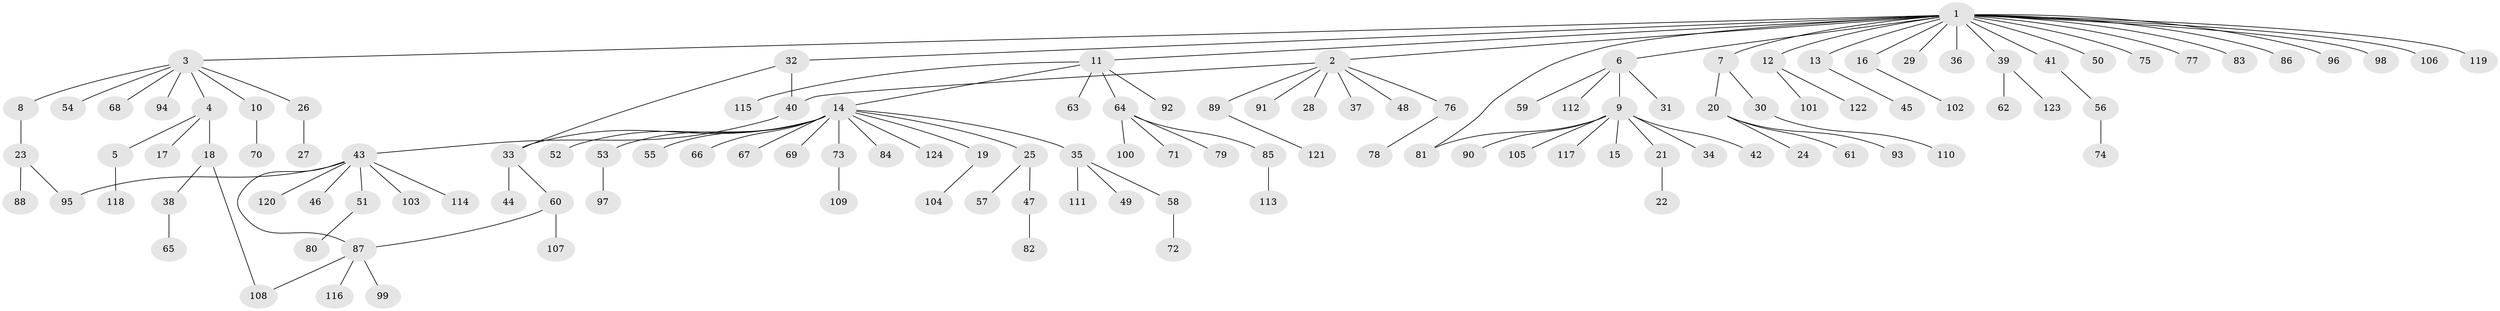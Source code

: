 // coarse degree distribution, {22: 0.010416666666666666, 8: 0.010416666666666666, 7: 0.020833333333333332, 5: 0.020833333333333332, 1: 0.6979166666666666, 4: 0.03125, 3: 0.08333333333333333, 2: 0.10416666666666667, 9: 0.010416666666666666, 16: 0.010416666666666666}
// Generated by graph-tools (version 1.1) at 2025/41/03/06/25 10:41:47]
// undirected, 124 vertices, 129 edges
graph export_dot {
graph [start="1"]
  node [color=gray90,style=filled];
  1;
  2;
  3;
  4;
  5;
  6;
  7;
  8;
  9;
  10;
  11;
  12;
  13;
  14;
  15;
  16;
  17;
  18;
  19;
  20;
  21;
  22;
  23;
  24;
  25;
  26;
  27;
  28;
  29;
  30;
  31;
  32;
  33;
  34;
  35;
  36;
  37;
  38;
  39;
  40;
  41;
  42;
  43;
  44;
  45;
  46;
  47;
  48;
  49;
  50;
  51;
  52;
  53;
  54;
  55;
  56;
  57;
  58;
  59;
  60;
  61;
  62;
  63;
  64;
  65;
  66;
  67;
  68;
  69;
  70;
  71;
  72;
  73;
  74;
  75;
  76;
  77;
  78;
  79;
  80;
  81;
  82;
  83;
  84;
  85;
  86;
  87;
  88;
  89;
  90;
  91;
  92;
  93;
  94;
  95;
  96;
  97;
  98;
  99;
  100;
  101;
  102;
  103;
  104;
  105;
  106;
  107;
  108;
  109;
  110;
  111;
  112;
  113;
  114;
  115;
  116;
  117;
  118;
  119;
  120;
  121;
  122;
  123;
  124;
  1 -- 2;
  1 -- 3;
  1 -- 6;
  1 -- 7;
  1 -- 11;
  1 -- 12;
  1 -- 13;
  1 -- 16;
  1 -- 29;
  1 -- 32;
  1 -- 36;
  1 -- 39;
  1 -- 41;
  1 -- 50;
  1 -- 75;
  1 -- 77;
  1 -- 81;
  1 -- 83;
  1 -- 86;
  1 -- 96;
  1 -- 98;
  1 -- 106;
  1 -- 119;
  2 -- 28;
  2 -- 37;
  2 -- 40;
  2 -- 48;
  2 -- 76;
  2 -- 89;
  2 -- 91;
  3 -- 4;
  3 -- 8;
  3 -- 10;
  3 -- 26;
  3 -- 54;
  3 -- 68;
  3 -- 94;
  4 -- 5;
  4 -- 17;
  4 -- 18;
  5 -- 118;
  6 -- 9;
  6 -- 31;
  6 -- 59;
  6 -- 112;
  7 -- 20;
  7 -- 30;
  8 -- 23;
  9 -- 15;
  9 -- 21;
  9 -- 34;
  9 -- 42;
  9 -- 81;
  9 -- 90;
  9 -- 105;
  9 -- 117;
  10 -- 70;
  11 -- 14;
  11 -- 63;
  11 -- 64;
  11 -- 92;
  11 -- 115;
  12 -- 101;
  12 -- 122;
  13 -- 45;
  14 -- 19;
  14 -- 25;
  14 -- 33;
  14 -- 35;
  14 -- 52;
  14 -- 53;
  14 -- 55;
  14 -- 66;
  14 -- 67;
  14 -- 69;
  14 -- 73;
  14 -- 84;
  14 -- 124;
  16 -- 102;
  18 -- 38;
  18 -- 108;
  19 -- 104;
  20 -- 24;
  20 -- 61;
  20 -- 93;
  21 -- 22;
  23 -- 88;
  23 -- 95;
  25 -- 47;
  25 -- 57;
  26 -- 27;
  30 -- 110;
  32 -- 33;
  32 -- 40;
  33 -- 44;
  33 -- 60;
  35 -- 49;
  35 -- 58;
  35 -- 111;
  38 -- 65;
  39 -- 62;
  39 -- 123;
  40 -- 43;
  41 -- 56;
  43 -- 46;
  43 -- 51;
  43 -- 87;
  43 -- 95;
  43 -- 103;
  43 -- 114;
  43 -- 120;
  47 -- 82;
  51 -- 80;
  53 -- 97;
  56 -- 74;
  58 -- 72;
  60 -- 87;
  60 -- 107;
  64 -- 71;
  64 -- 79;
  64 -- 85;
  64 -- 100;
  73 -- 109;
  76 -- 78;
  85 -- 113;
  87 -- 99;
  87 -- 108;
  87 -- 116;
  89 -- 121;
}
